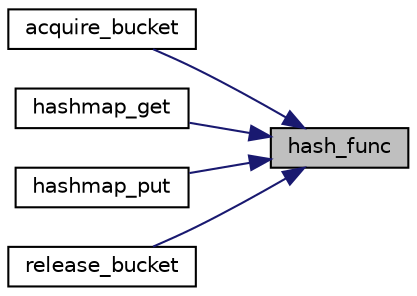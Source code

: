 digraph "hash_func"
{
 // LATEX_PDF_SIZE
  edge [fontname="Helvetica",fontsize="10",labelfontname="Helvetica",labelfontsize="10"];
  node [fontname="Helvetica",fontsize="10",shape=record];
  rankdir="RL";
  Node1 [label="hash_func",height=0.2,width=0.4,color="black", fillcolor="grey75", style="filled", fontcolor="black",tooltip=" "];
  Node1 -> Node2 [dir="back",color="midnightblue",fontsize="10",style="solid",fontname="Helvetica"];
  Node2 [label="acquire_bucket",height=0.2,width=0.4,color="black", fillcolor="white", style="filled",URL="$hm_8c.html#a50bf8746ced6f16c08b02594b508ebe0",tooltip="Acquire lock on a hashmap slot."];
  Node1 -> Node3 [dir="back",color="midnightblue",fontsize="10",style="solid",fontname="Helvetica"];
  Node3 [label="hashmap_get",height=0.2,width=0.4,color="black", fillcolor="white", style="filled",URL="$hm_8c.html#a051e652a5ba8cd04fefbb15c75b0cbcb",tooltip="Fetch value of a key from hashmap."];
  Node1 -> Node4 [dir="back",color="midnightblue",fontsize="10",style="solid",fontname="Helvetica"];
  Node4 [label="hashmap_put",height=0.2,width=0.4,color="black", fillcolor="white", style="filled",URL="$hm_8c.html#ae91dcb3550855f201bc443c1635080fb",tooltip="Set value of the key as data in hashmap."];
  Node1 -> Node5 [dir="back",color="midnightblue",fontsize="10",style="solid",fontname="Helvetica"];
  Node5 [label="release_bucket",height=0.2,width=0.4,color="black", fillcolor="white", style="filled",URL="$hm_8c.html#a9d55e477ff997273d8087a3cd31a741f",tooltip="Release acquired lock."];
}
